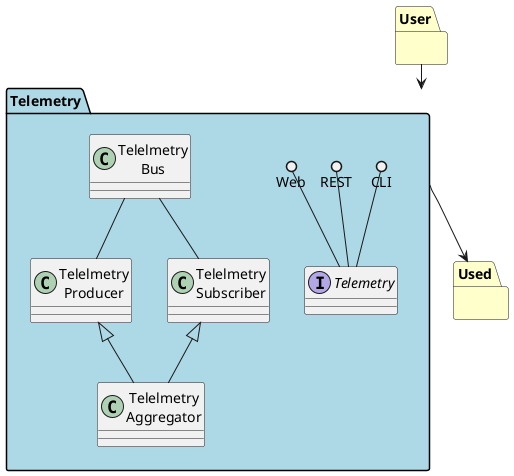 @startuml

package "User" #ffffcc {

}

package "Used" #ffffcc {

}

package "Telemetry" #lightblue {

    interface "Telemetry" {
    }

    CLI ()-- "Telemetry"
    REST ()-- "Telemetry"
    Web ()-- "Telemetry"

    class "Telelmetry\nProducer" as TP
    class "Telelmetry\nBus" as TB
    class "Telelmetry\nSubscriber" as TS
    class "Telelmetry\nAggregator" as TA
    TB -- TP
    TB -- TS
    TP <|-- TA
    TS <|-- TA
}

User --> "Telemetry"
"Telemetry" --> Used
@enduml

